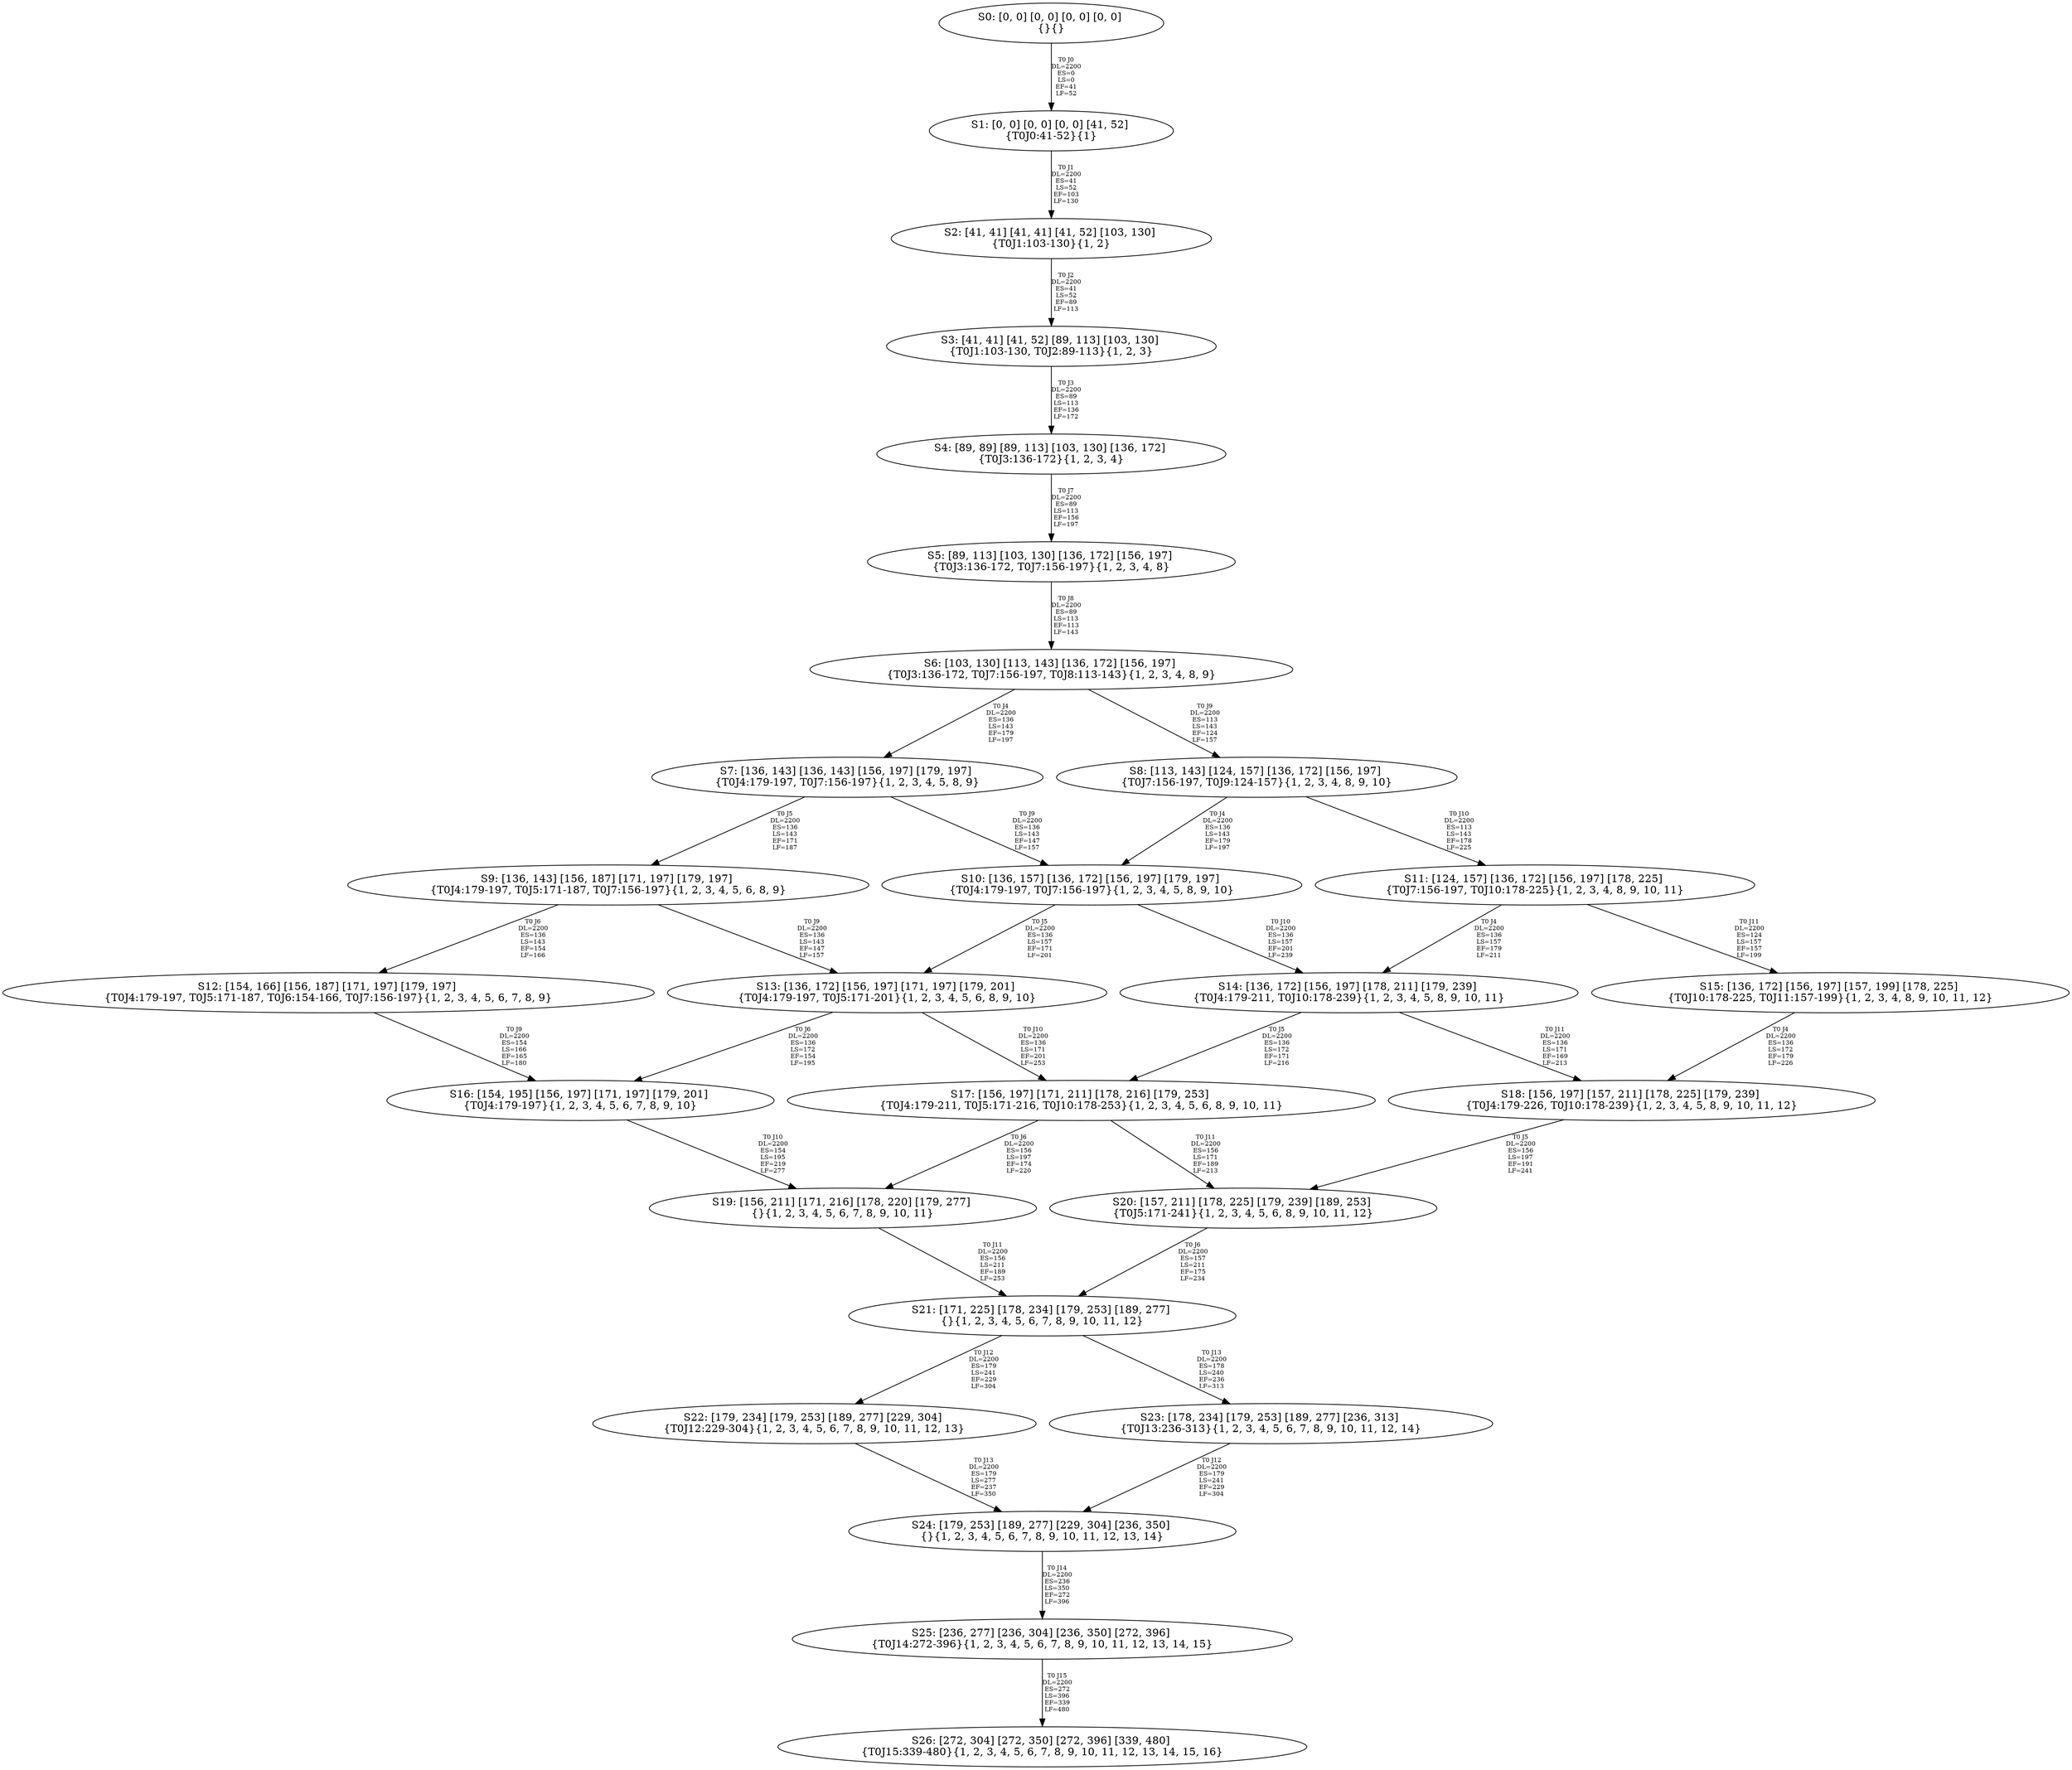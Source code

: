 digraph {
	S0[label="S0: [0, 0] [0, 0] [0, 0] [0, 0] \n{}{}"];
	S1[label="S1: [0, 0] [0, 0] [0, 0] [41, 52] \n{T0J0:41-52}{1}"];
	S2[label="S2: [41, 41] [41, 41] [41, 52] [103, 130] \n{T0J1:103-130}{1, 2}"];
	S3[label="S3: [41, 41] [41, 52] [89, 113] [103, 130] \n{T0J1:103-130, T0J2:89-113}{1, 2, 3}"];
	S4[label="S4: [89, 89] [89, 113] [103, 130] [136, 172] \n{T0J3:136-172}{1, 2, 3, 4}"];
	S5[label="S5: [89, 113] [103, 130] [136, 172] [156, 197] \n{T0J3:136-172, T0J7:156-197}{1, 2, 3, 4, 8}"];
	S6[label="S6: [103, 130] [113, 143] [136, 172] [156, 197] \n{T0J3:136-172, T0J7:156-197, T0J8:113-143}{1, 2, 3, 4, 8, 9}"];
	S7[label="S7: [136, 143] [136, 143] [156, 197] [179, 197] \n{T0J4:179-197, T0J7:156-197}{1, 2, 3, 4, 5, 8, 9}"];
	S8[label="S8: [113, 143] [124, 157] [136, 172] [156, 197] \n{T0J7:156-197, T0J9:124-157}{1, 2, 3, 4, 8, 9, 10}"];
	S9[label="S9: [136, 143] [156, 187] [171, 197] [179, 197] \n{T0J4:179-197, T0J5:171-187, T0J7:156-197}{1, 2, 3, 4, 5, 6, 8, 9}"];
	S10[label="S10: [136, 157] [136, 172] [156, 197] [179, 197] \n{T0J4:179-197, T0J7:156-197}{1, 2, 3, 4, 5, 8, 9, 10}"];
	S11[label="S11: [124, 157] [136, 172] [156, 197] [178, 225] \n{T0J7:156-197, T0J10:178-225}{1, 2, 3, 4, 8, 9, 10, 11}"];
	S12[label="S12: [154, 166] [156, 187] [171, 197] [179, 197] \n{T0J4:179-197, T0J5:171-187, T0J6:154-166, T0J7:156-197}{1, 2, 3, 4, 5, 6, 7, 8, 9}"];
	S13[label="S13: [136, 172] [156, 197] [171, 197] [179, 201] \n{T0J4:179-197, T0J5:171-201}{1, 2, 3, 4, 5, 6, 8, 9, 10}"];
	S14[label="S14: [136, 172] [156, 197] [178, 211] [179, 239] \n{T0J4:179-211, T0J10:178-239}{1, 2, 3, 4, 5, 8, 9, 10, 11}"];
	S15[label="S15: [136, 172] [156, 197] [157, 199] [178, 225] \n{T0J10:178-225, T0J11:157-199}{1, 2, 3, 4, 8, 9, 10, 11, 12}"];
	S16[label="S16: [154, 195] [156, 197] [171, 197] [179, 201] \n{T0J4:179-197}{1, 2, 3, 4, 5, 6, 7, 8, 9, 10}"];
	S17[label="S17: [156, 197] [171, 211] [178, 216] [179, 253] \n{T0J4:179-211, T0J5:171-216, T0J10:178-253}{1, 2, 3, 4, 5, 6, 8, 9, 10, 11}"];
	S18[label="S18: [156, 197] [157, 211] [178, 225] [179, 239] \n{T0J4:179-226, T0J10:178-239}{1, 2, 3, 4, 5, 8, 9, 10, 11, 12}"];
	S19[label="S19: [156, 211] [171, 216] [178, 220] [179, 277] \n{}{1, 2, 3, 4, 5, 6, 7, 8, 9, 10, 11}"];
	S20[label="S20: [157, 211] [178, 225] [179, 239] [189, 253] \n{T0J5:171-241}{1, 2, 3, 4, 5, 6, 8, 9, 10, 11, 12}"];
	S21[label="S21: [171, 225] [178, 234] [179, 253] [189, 277] \n{}{1, 2, 3, 4, 5, 6, 7, 8, 9, 10, 11, 12}"];
	S22[label="S22: [179, 234] [179, 253] [189, 277] [229, 304] \n{T0J12:229-304}{1, 2, 3, 4, 5, 6, 7, 8, 9, 10, 11, 12, 13}"];
	S23[label="S23: [178, 234] [179, 253] [189, 277] [236, 313] \n{T0J13:236-313}{1, 2, 3, 4, 5, 6, 7, 8, 9, 10, 11, 12, 14}"];
	S24[label="S24: [179, 253] [189, 277] [229, 304] [236, 350] \n{}{1, 2, 3, 4, 5, 6, 7, 8, 9, 10, 11, 12, 13, 14}"];
	S25[label="S25: [236, 277] [236, 304] [236, 350] [272, 396] \n{T0J14:272-396}{1, 2, 3, 4, 5, 6, 7, 8, 9, 10, 11, 12, 13, 14, 15}"];
	S26[label="S26: [272, 304] [272, 350] [272, 396] [339, 480] \n{T0J15:339-480}{1, 2, 3, 4, 5, 6, 7, 8, 9, 10, 11, 12, 13, 14, 15, 16}"];
	S0 -> S1[label="T0 J0\nDL=2200\nES=0\nLS=0\nEF=41\nLF=52",fontsize=8];
	S1 -> S2[label="T0 J1\nDL=2200\nES=41\nLS=52\nEF=103\nLF=130",fontsize=8];
	S2 -> S3[label="T0 J2\nDL=2200\nES=41\nLS=52\nEF=89\nLF=113",fontsize=8];
	S3 -> S4[label="T0 J3\nDL=2200\nES=89\nLS=113\nEF=136\nLF=172",fontsize=8];
	S4 -> S5[label="T0 J7\nDL=2200\nES=89\nLS=113\nEF=156\nLF=197",fontsize=8];
	S5 -> S6[label="T0 J8\nDL=2200\nES=89\nLS=113\nEF=113\nLF=143",fontsize=8];
	S6 -> S7[label="T0 J4\nDL=2200\nES=136\nLS=143\nEF=179\nLF=197",fontsize=8];
	S6 -> S8[label="T0 J9\nDL=2200\nES=113\nLS=143\nEF=124\nLF=157",fontsize=8];
	S7 -> S9[label="T0 J5\nDL=2200\nES=136\nLS=143\nEF=171\nLF=187",fontsize=8];
	S7 -> S10[label="T0 J9\nDL=2200\nES=136\nLS=143\nEF=147\nLF=157",fontsize=8];
	S8 -> S10[label="T0 J4\nDL=2200\nES=136\nLS=143\nEF=179\nLF=197",fontsize=8];
	S8 -> S11[label="T0 J10\nDL=2200\nES=113\nLS=143\nEF=178\nLF=225",fontsize=8];
	S9 -> S12[label="T0 J6\nDL=2200\nES=136\nLS=143\nEF=154\nLF=166",fontsize=8];
	S9 -> S13[label="T0 J9\nDL=2200\nES=136\nLS=143\nEF=147\nLF=157",fontsize=8];
	S10 -> S13[label="T0 J5\nDL=2200\nES=136\nLS=157\nEF=171\nLF=201",fontsize=8];
	S10 -> S14[label="T0 J10\nDL=2200\nES=136\nLS=157\nEF=201\nLF=239",fontsize=8];
	S11 -> S14[label="T0 J4\nDL=2200\nES=136\nLS=157\nEF=179\nLF=211",fontsize=8];
	S11 -> S15[label="T0 J11\nDL=2200\nES=124\nLS=157\nEF=157\nLF=199",fontsize=8];
	S12 -> S16[label="T0 J9\nDL=2200\nES=154\nLS=166\nEF=165\nLF=180",fontsize=8];
	S13 -> S16[label="T0 J6\nDL=2200\nES=136\nLS=172\nEF=154\nLF=195",fontsize=8];
	S13 -> S17[label="T0 J10\nDL=2200\nES=136\nLS=171\nEF=201\nLF=253",fontsize=8];
	S14 -> S17[label="T0 J5\nDL=2200\nES=136\nLS=172\nEF=171\nLF=216",fontsize=8];
	S14 -> S18[label="T0 J11\nDL=2200\nES=136\nLS=171\nEF=169\nLF=213",fontsize=8];
	S15 -> S18[label="T0 J4\nDL=2200\nES=136\nLS=172\nEF=179\nLF=226",fontsize=8];
	S16 -> S19[label="T0 J10\nDL=2200\nES=154\nLS=195\nEF=219\nLF=277",fontsize=8];
	S17 -> S19[label="T0 J6\nDL=2200\nES=156\nLS=197\nEF=174\nLF=220",fontsize=8];
	S17 -> S20[label="T0 J11\nDL=2200\nES=156\nLS=171\nEF=189\nLF=213",fontsize=8];
	S18 -> S20[label="T0 J5\nDL=2200\nES=156\nLS=197\nEF=191\nLF=241",fontsize=8];
	S19 -> S21[label="T0 J11\nDL=2200\nES=156\nLS=211\nEF=189\nLF=253",fontsize=8];
	S20 -> S21[label="T0 J6\nDL=2200\nES=157\nLS=211\nEF=175\nLF=234",fontsize=8];
	S21 -> S22[label="T0 J12\nDL=2200\nES=179\nLS=241\nEF=229\nLF=304",fontsize=8];
	S21 -> S23[label="T0 J13\nDL=2200\nES=178\nLS=240\nEF=236\nLF=313",fontsize=8];
	S22 -> S24[label="T0 J13\nDL=2200\nES=179\nLS=277\nEF=237\nLF=350",fontsize=8];
	S23 -> S24[label="T0 J12\nDL=2200\nES=179\nLS=241\nEF=229\nLF=304",fontsize=8];
	S24 -> S25[label="T0 J14\nDL=2200\nES=236\nLS=350\nEF=272\nLF=396",fontsize=8];
	S25 -> S26[label="T0 J15\nDL=2200\nES=272\nLS=396\nEF=339\nLF=480",fontsize=8];
}
